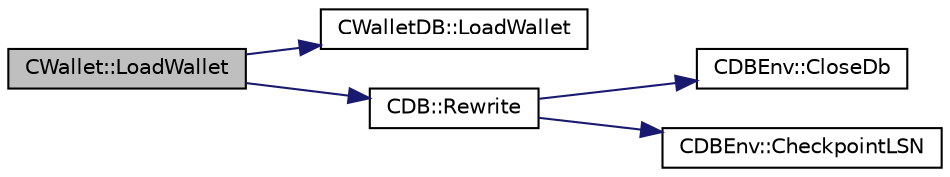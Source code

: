 digraph "CWallet::LoadWallet"
{
  edge [fontname="Helvetica",fontsize="10",labelfontname="Helvetica",labelfontsize="10"];
  node [fontname="Helvetica",fontsize="10",shape=record];
  rankdir="LR";
  Node1195 [label="CWallet::LoadWallet",height=0.2,width=0.4,color="black", fillcolor="grey75", style="filled", fontcolor="black"];
  Node1195 -> Node1196 [color="midnightblue",fontsize="10",style="solid",fontname="Helvetica"];
  Node1196 [label="CWalletDB::LoadWallet",height=0.2,width=0.4,color="black", fillcolor="white", style="filled",URL="$d4/d90/class_c_wallet_d_b.html#a14f26e53502d1a60dd2b034f830acf03"];
  Node1195 -> Node1197 [color="midnightblue",fontsize="10",style="solid",fontname="Helvetica"];
  Node1197 [label="CDB::Rewrite",height=0.2,width=0.4,color="black", fillcolor="white", style="filled",URL="$d1/d2e/class_c_d_b.html#acfb8a373edb9c4cfab780fb7578b277e"];
  Node1197 -> Node1198 [color="midnightblue",fontsize="10",style="solid",fontname="Helvetica"];
  Node1198 [label="CDBEnv::CloseDb",height=0.2,width=0.4,color="black", fillcolor="white", style="filled",URL="$d5/dd2/class_c_d_b_env.html#ac53fd53afdd1e0881b8ffbb11a89b556"];
  Node1197 -> Node1199 [color="midnightblue",fontsize="10",style="solid",fontname="Helvetica"];
  Node1199 [label="CDBEnv::CheckpointLSN",height=0.2,width=0.4,color="black", fillcolor="white", style="filled",URL="$d5/dd2/class_c_d_b_env.html#aa4e0fe52dfc0da22fe9bf59eeda57fba"];
}
